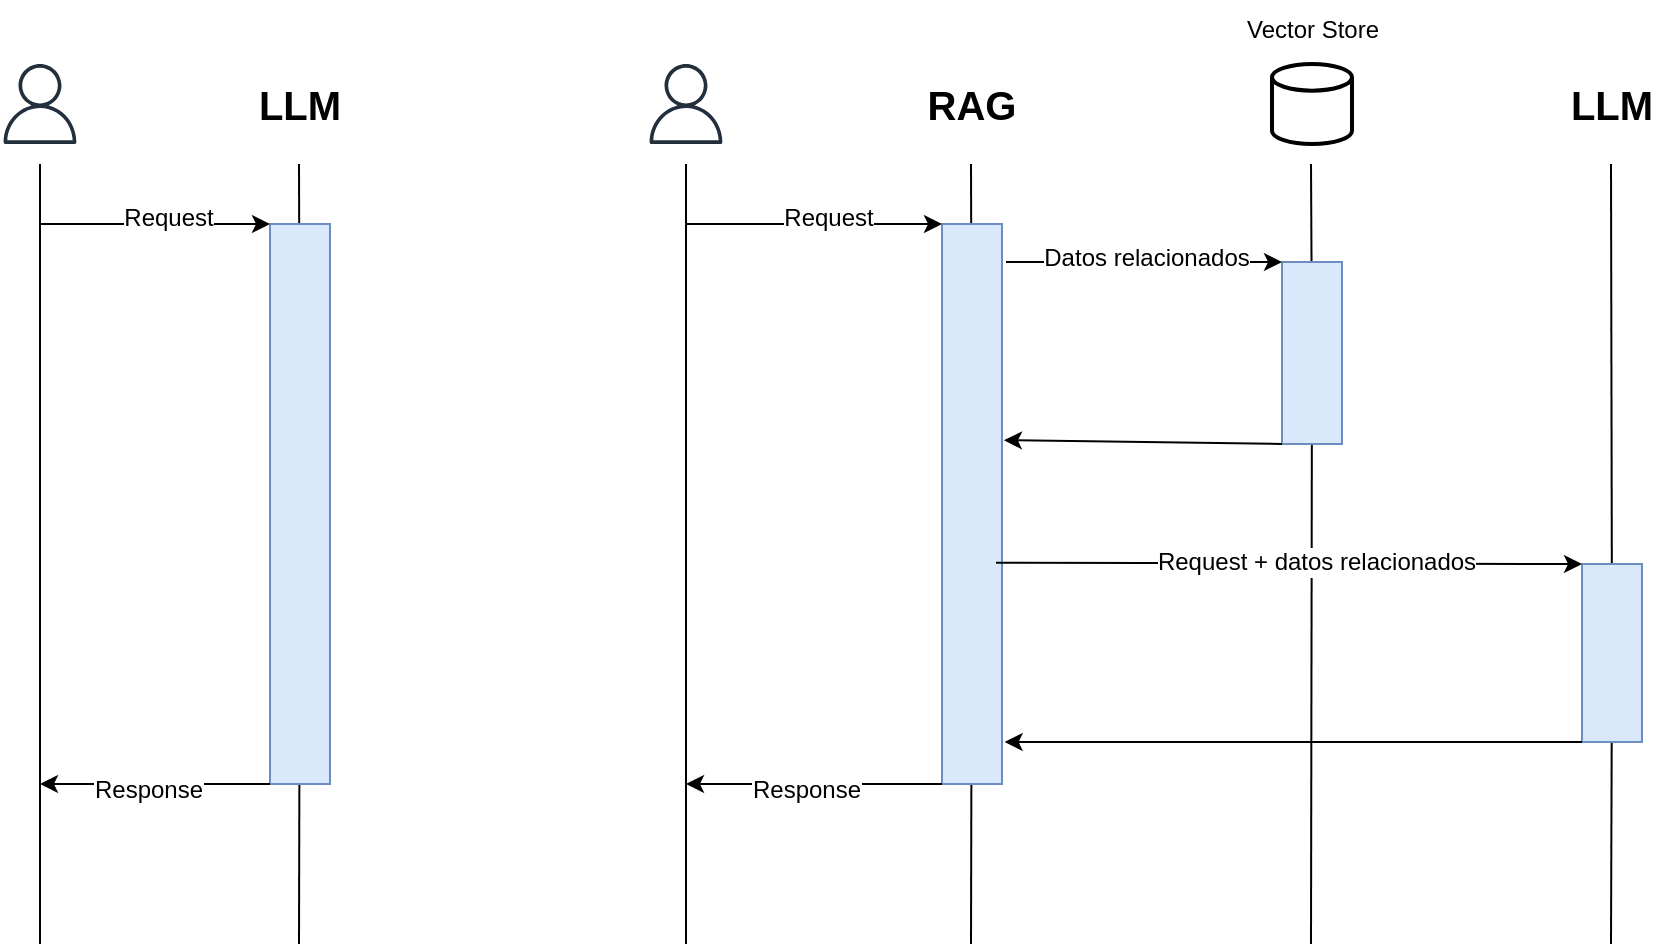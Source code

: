 <mxfile version="26.0.10" pages="2">
  <diagram name="RAG" id="4Lx7l5kmNal4aG6bvIwU">
    <mxGraphModel dx="1008" dy="715" grid="1" gridSize="10" guides="1" tooltips="1" connect="1" arrows="1" fold="1" page="1" pageScale="1" pageWidth="1169" pageHeight="827" math="0" shadow="0">
      <root>
        <mxCell id="0" />
        <mxCell id="1" parent="0" />
        <mxCell id="uSreECFJaTcsBSXWi2zq-1" value="" style="sketch=0;outlineConnect=0;fontColor=#232F3E;gradientColor=none;fillColor=#232F3D;strokeColor=none;dashed=0;verticalLabelPosition=bottom;verticalAlign=top;align=center;html=1;fontSize=12;fontStyle=0;aspect=fixed;pointerEvents=1;shape=mxgraph.aws4.user;" parent="1" vertex="1">
          <mxGeometry x="80" y="61" width="40" height="40" as="geometry" />
        </mxCell>
        <mxCell id="uSreECFJaTcsBSXWi2zq-2" value="&lt;b&gt;&lt;font style=&quot;font-size: 20px;&quot;&gt;LLM&lt;/font&gt;&lt;/b&gt;" style="text;html=1;align=center;verticalAlign=middle;whiteSpace=wrap;rounded=0;" parent="1" vertex="1">
          <mxGeometry x="200" y="66" width="60" height="30" as="geometry" />
        </mxCell>
        <mxCell id="uSreECFJaTcsBSXWi2zq-3" value="" style="endArrow=none;html=1;rounded=0;" parent="1" edge="1">
          <mxGeometry width="50" height="50" relative="1" as="geometry">
            <mxPoint x="100" y="501" as="sourcePoint" />
            <mxPoint x="100" y="111" as="targetPoint" />
          </mxGeometry>
        </mxCell>
        <mxCell id="uSreECFJaTcsBSXWi2zq-4" value="" style="endArrow=none;html=1;rounded=0;" parent="1" source="uSreECFJaTcsBSXWi2zq-5" edge="1">
          <mxGeometry width="50" height="50" relative="1" as="geometry">
            <mxPoint x="229.5" y="501" as="sourcePoint" />
            <mxPoint x="229.5" y="111" as="targetPoint" />
          </mxGeometry>
        </mxCell>
        <mxCell id="uSreECFJaTcsBSXWi2zq-7" value="" style="endArrow=none;html=1;rounded=0;" parent="1" target="uSreECFJaTcsBSXWi2zq-5" edge="1">
          <mxGeometry width="50" height="50" relative="1" as="geometry">
            <mxPoint x="229.5" y="501" as="sourcePoint" />
            <mxPoint x="229.5" y="111" as="targetPoint" />
          </mxGeometry>
        </mxCell>
        <mxCell id="uSreECFJaTcsBSXWi2zq-5" value="" style="rounded=0;whiteSpace=wrap;html=1;fillColor=#dae8fc;strokeColor=#6c8ebf;" parent="1" vertex="1">
          <mxGeometry x="215" y="141" width="30" height="280" as="geometry" />
        </mxCell>
        <mxCell id="uSreECFJaTcsBSXWi2zq-8" value="" style="endArrow=classic;html=1;rounded=0;entryX=0;entryY=0;entryDx=0;entryDy=0;" parent="1" target="uSreECFJaTcsBSXWi2zq-5" edge="1">
          <mxGeometry width="50" height="50" relative="1" as="geometry">
            <mxPoint x="100" y="141" as="sourcePoint" />
            <mxPoint x="420" y="271" as="targetPoint" />
          </mxGeometry>
        </mxCell>
        <mxCell id="uSreECFJaTcsBSXWi2zq-12" value="&lt;font style=&quot;font-size: 12px;&quot;&gt;Request&lt;/font&gt;" style="edgeLabel;html=1;align=center;verticalAlign=middle;resizable=0;points=[];" parent="uSreECFJaTcsBSXWi2zq-8" vertex="1" connectable="0">
          <mxGeometry x="0.107" y="3" relative="1" as="geometry">
            <mxPoint as="offset" />
          </mxGeometry>
        </mxCell>
        <mxCell id="uSreECFJaTcsBSXWi2zq-10" value="" style="endArrow=classic;html=1;rounded=0;exitX=0;exitY=1;exitDx=0;exitDy=0;" parent="1" source="uSreECFJaTcsBSXWi2zq-5" edge="1">
          <mxGeometry width="50" height="50" relative="1" as="geometry">
            <mxPoint x="370" y="321" as="sourcePoint" />
            <mxPoint x="100" y="421" as="targetPoint" />
          </mxGeometry>
        </mxCell>
        <mxCell id="uSreECFJaTcsBSXWi2zq-13" value="&lt;font style=&quot;font-size: 12px;&quot;&gt;Response&lt;/font&gt;" style="edgeLabel;html=1;align=center;verticalAlign=middle;resizable=0;points=[];" parent="uSreECFJaTcsBSXWi2zq-10" vertex="1" connectable="0">
          <mxGeometry x="0.068" y="3" relative="1" as="geometry">
            <mxPoint as="offset" />
          </mxGeometry>
        </mxCell>
        <mxCell id="vMvsgBCy8JcQdUhkpV6h-1" value="" style="sketch=0;outlineConnect=0;fontColor=#232F3E;gradientColor=none;fillColor=#232F3D;strokeColor=none;dashed=0;verticalLabelPosition=bottom;verticalAlign=top;align=center;html=1;fontSize=12;fontStyle=0;aspect=fixed;pointerEvents=1;shape=mxgraph.aws4.user;" vertex="1" parent="1">
          <mxGeometry x="403" y="61" width="40" height="40" as="geometry" />
        </mxCell>
        <mxCell id="vMvsgBCy8JcQdUhkpV6h-2" value="&lt;b&gt;&lt;font style=&quot;font-size: 20px;&quot;&gt;RAG&lt;/font&gt;&lt;/b&gt;" style="text;html=1;align=center;verticalAlign=middle;whiteSpace=wrap;rounded=0;" vertex="1" parent="1">
          <mxGeometry x="536" y="66" width="60" height="30" as="geometry" />
        </mxCell>
        <mxCell id="vMvsgBCy8JcQdUhkpV6h-3" value="" style="endArrow=none;html=1;rounded=0;" edge="1" parent="1">
          <mxGeometry width="50" height="50" relative="1" as="geometry">
            <mxPoint x="423" y="501" as="sourcePoint" />
            <mxPoint x="423" y="111" as="targetPoint" />
          </mxGeometry>
        </mxCell>
        <mxCell id="vMvsgBCy8JcQdUhkpV6h-4" value="" style="endArrow=none;html=1;rounded=0;" edge="1" source="vMvsgBCy8JcQdUhkpV6h-6" parent="1">
          <mxGeometry width="50" height="50" relative="1" as="geometry">
            <mxPoint x="565.5" y="501" as="sourcePoint" />
            <mxPoint x="565.5" y="111" as="targetPoint" />
          </mxGeometry>
        </mxCell>
        <mxCell id="vMvsgBCy8JcQdUhkpV6h-5" value="" style="endArrow=none;html=1;rounded=0;" edge="1" target="vMvsgBCy8JcQdUhkpV6h-6" parent="1">
          <mxGeometry width="50" height="50" relative="1" as="geometry">
            <mxPoint x="565.5" y="501" as="sourcePoint" />
            <mxPoint x="565.5" y="111" as="targetPoint" />
          </mxGeometry>
        </mxCell>
        <mxCell id="vMvsgBCy8JcQdUhkpV6h-6" value="" style="rounded=0;whiteSpace=wrap;html=1;fillColor=#dae8fc;strokeColor=#6c8ebf;" vertex="1" parent="1">
          <mxGeometry x="551" y="141" width="30" height="280" as="geometry" />
        </mxCell>
        <mxCell id="vMvsgBCy8JcQdUhkpV6h-7" value="" style="endArrow=classic;html=1;rounded=0;entryX=0;entryY=0;entryDx=0;entryDy=0;" edge="1" target="vMvsgBCy8JcQdUhkpV6h-6" parent="1">
          <mxGeometry width="50" height="50" relative="1" as="geometry">
            <mxPoint x="423" y="141" as="sourcePoint" />
            <mxPoint x="743" y="271" as="targetPoint" />
          </mxGeometry>
        </mxCell>
        <mxCell id="vMvsgBCy8JcQdUhkpV6h-8" value="&lt;font style=&quot;font-size: 12px;&quot;&gt;Request&lt;/font&gt;" style="edgeLabel;html=1;align=center;verticalAlign=middle;resizable=0;points=[];" vertex="1" connectable="0" parent="vMvsgBCy8JcQdUhkpV6h-7">
          <mxGeometry x="0.107" y="3" relative="1" as="geometry">
            <mxPoint as="offset" />
          </mxGeometry>
        </mxCell>
        <mxCell id="vMvsgBCy8JcQdUhkpV6h-9" value="" style="endArrow=classic;html=1;rounded=0;exitX=0;exitY=1;exitDx=0;exitDy=0;" edge="1" source="vMvsgBCy8JcQdUhkpV6h-6" parent="1">
          <mxGeometry width="50" height="50" relative="1" as="geometry">
            <mxPoint x="693" y="321" as="sourcePoint" />
            <mxPoint x="423" y="421" as="targetPoint" />
          </mxGeometry>
        </mxCell>
        <mxCell id="vMvsgBCy8JcQdUhkpV6h-10" value="&lt;font style=&quot;font-size: 12px;&quot;&gt;Response&lt;/font&gt;" style="edgeLabel;html=1;align=center;verticalAlign=middle;resizable=0;points=[];" vertex="1" connectable="0" parent="vMvsgBCy8JcQdUhkpV6h-9">
          <mxGeometry x="0.068" y="3" relative="1" as="geometry">
            <mxPoint as="offset" />
          </mxGeometry>
        </mxCell>
        <mxCell id="vMvsgBCy8JcQdUhkpV6h-12" value="" style="endArrow=none;html=1;rounded=0;" edge="1" source="vMvsgBCy8JcQdUhkpV6h-14" parent="1">
          <mxGeometry width="50" height="50" relative="1" as="geometry">
            <mxPoint x="735.5" y="501" as="sourcePoint" />
            <mxPoint x="735.5" y="111" as="targetPoint" />
          </mxGeometry>
        </mxCell>
        <mxCell id="vMvsgBCy8JcQdUhkpV6h-13" value="" style="endArrow=none;html=1;rounded=0;" edge="1" target="vMvsgBCy8JcQdUhkpV6h-14" parent="1">
          <mxGeometry width="50" height="50" relative="1" as="geometry">
            <mxPoint x="735.5" y="501" as="sourcePoint" />
            <mxPoint x="735.5" y="111" as="targetPoint" />
          </mxGeometry>
        </mxCell>
        <mxCell id="vMvsgBCy8JcQdUhkpV6h-14" value="" style="rounded=0;whiteSpace=wrap;html=1;fillColor=#dae8fc;strokeColor=#6c8ebf;" vertex="1" parent="1">
          <mxGeometry x="721" y="160" width="30" height="91" as="geometry" />
        </mxCell>
        <mxCell id="vMvsgBCy8JcQdUhkpV6h-15" value="&lt;b&gt;&lt;font style=&quot;font-size: 20px;&quot;&gt;LLM&lt;/font&gt;&lt;/b&gt;" style="text;html=1;align=center;verticalAlign=middle;whiteSpace=wrap;rounded=0;" vertex="1" parent="1">
          <mxGeometry x="856" y="66" width="60" height="30" as="geometry" />
        </mxCell>
        <mxCell id="vMvsgBCy8JcQdUhkpV6h-16" value="" style="endArrow=none;html=1;rounded=0;" edge="1" source="vMvsgBCy8JcQdUhkpV6h-18" parent="1">
          <mxGeometry width="50" height="50" relative="1" as="geometry">
            <mxPoint x="885.5" y="501" as="sourcePoint" />
            <mxPoint x="885.5" y="111" as="targetPoint" />
          </mxGeometry>
        </mxCell>
        <mxCell id="vMvsgBCy8JcQdUhkpV6h-17" value="" style="endArrow=none;html=1;rounded=0;" edge="1" target="vMvsgBCy8JcQdUhkpV6h-18" parent="1">
          <mxGeometry width="50" height="50" relative="1" as="geometry">
            <mxPoint x="885.5" y="501" as="sourcePoint" />
            <mxPoint x="885.5" y="111" as="targetPoint" />
          </mxGeometry>
        </mxCell>
        <mxCell id="vMvsgBCy8JcQdUhkpV6h-18" value="" style="rounded=0;whiteSpace=wrap;html=1;fillColor=#dae8fc;strokeColor=#6c8ebf;" vertex="1" parent="1">
          <mxGeometry x="871" y="311" width="30" height="89" as="geometry" />
        </mxCell>
        <mxCell id="vMvsgBCy8JcQdUhkpV6h-20" value="" style="strokeWidth=2;html=1;shape=mxgraph.flowchart.database;whiteSpace=wrap;" vertex="1" parent="1">
          <mxGeometry x="716" y="61" width="40" height="40" as="geometry" />
        </mxCell>
        <mxCell id="vMvsgBCy8JcQdUhkpV6h-21" value="" style="endArrow=classic;html=1;rounded=0;entryX=0;entryY=0;entryDx=0;entryDy=0;" edge="1" parent="1" target="vMvsgBCy8JcQdUhkpV6h-14">
          <mxGeometry width="50" height="50" relative="1" as="geometry">
            <mxPoint x="583" y="160" as="sourcePoint" />
            <mxPoint x="573" y="341" as="targetPoint" />
          </mxGeometry>
        </mxCell>
        <mxCell id="vMvsgBCy8JcQdUhkpV6h-26" value="&lt;font style=&quot;font-size: 12px;&quot;&gt;Datos relacionados&lt;/font&gt;" style="edgeLabel;html=1;align=center;verticalAlign=middle;resizable=0;points=[];" vertex="1" connectable="0" parent="vMvsgBCy8JcQdUhkpV6h-21">
          <mxGeometry x="0.012" y="2" relative="1" as="geometry">
            <mxPoint as="offset" />
          </mxGeometry>
        </mxCell>
        <mxCell id="vMvsgBCy8JcQdUhkpV6h-22" value="" style="endArrow=classic;html=1;rounded=0;entryX=0;entryY=0;entryDx=0;entryDy=0;exitX=0.9;exitY=0.605;exitDx=0;exitDy=0;exitPerimeter=0;" edge="1" parent="1" source="vMvsgBCy8JcQdUhkpV6h-6" target="vMvsgBCy8JcQdUhkpV6h-18">
          <mxGeometry width="50" height="50" relative="1" as="geometry">
            <mxPoint x="613" y="321" as="sourcePoint" />
            <mxPoint x="573" y="341" as="targetPoint" />
          </mxGeometry>
        </mxCell>
        <mxCell id="vMvsgBCy8JcQdUhkpV6h-27" value="&lt;font style=&quot;font-size: 12px;&quot;&gt;Request + datos relacionados&lt;/font&gt;" style="edgeLabel;html=1;align=center;verticalAlign=middle;resizable=0;points=[];" vertex="1" connectable="0" parent="vMvsgBCy8JcQdUhkpV6h-22">
          <mxGeometry x="0.092" y="1" relative="1" as="geometry">
            <mxPoint as="offset" />
          </mxGeometry>
        </mxCell>
        <mxCell id="vMvsgBCy8JcQdUhkpV6h-23" value="" style="endArrow=classic;html=1;rounded=0;exitX=0;exitY=1;exitDx=0;exitDy=0;entryX=1.033;entryY=0.386;entryDx=0;entryDy=0;entryPerimeter=0;" edge="1" parent="1" source="vMvsgBCy8JcQdUhkpV6h-14" target="vMvsgBCy8JcQdUhkpV6h-6">
          <mxGeometry width="50" height="50" relative="1" as="geometry">
            <mxPoint x="523" y="391" as="sourcePoint" />
            <mxPoint x="573" y="341" as="targetPoint" />
          </mxGeometry>
        </mxCell>
        <mxCell id="vMvsgBCy8JcQdUhkpV6h-24" value="" style="endArrow=classic;html=1;rounded=0;exitX=0;exitY=1;exitDx=0;exitDy=0;entryX=1.044;entryY=0.925;entryDx=0;entryDy=0;entryPerimeter=0;" edge="1" parent="1" source="vMvsgBCy8JcQdUhkpV6h-18" target="vMvsgBCy8JcQdUhkpV6h-6">
          <mxGeometry width="50" height="50" relative="1" as="geometry">
            <mxPoint x="523" y="391" as="sourcePoint" />
            <mxPoint x="573" y="341" as="targetPoint" />
          </mxGeometry>
        </mxCell>
        <mxCell id="vMvsgBCy8JcQdUhkpV6h-25" value="Vector Store" style="text;html=1;align=center;verticalAlign=middle;resizable=0;points=[];autosize=1;strokeColor=none;fillColor=none;" vertex="1" parent="1">
          <mxGeometry x="691" y="29" width="90" height="30" as="geometry" />
        </mxCell>
      </root>
    </mxGraphModel>
  </diagram>
  <diagram id="jU2iNRDZmF5wC3JCrVx_" name="Página-2">
    <mxGraphModel dx="1008" dy="715" grid="1" gridSize="10" guides="1" tooltips="1" connect="1" arrows="1" fold="1" page="1" pageScale="1" pageWidth="1169" pageHeight="827" math="0" shadow="0">
      <root>
        <mxCell id="0" />
        <mxCell id="1" parent="0" />
        <mxCell id="vXPwHi8_KcX6zYxiA2Sl-1" value="" style="ellipse;whiteSpace=wrap;html=1;aspect=fixed;fillColor=#66FFFF;strokeWidth=21;strokeColor=#FF0080;" vertex="1" parent="1">
          <mxGeometry x="90" y="240" width="150" height="150" as="geometry" />
        </mxCell>
        <mxCell id="vXPwHi8_KcX6zYxiA2Sl-2" value="P" style="text;html=1;align=center;verticalAlign=middle;whiteSpace=wrap;rounded=0;fontStyle=1;fontSize=130;fontFamily=Tahoma;fontColor=#FF0080;" vertex="1" parent="1">
          <mxGeometry x="135" y="315" width="60" height="30" as="geometry" />
        </mxCell>
      </root>
    </mxGraphModel>
  </diagram>
</mxfile>
